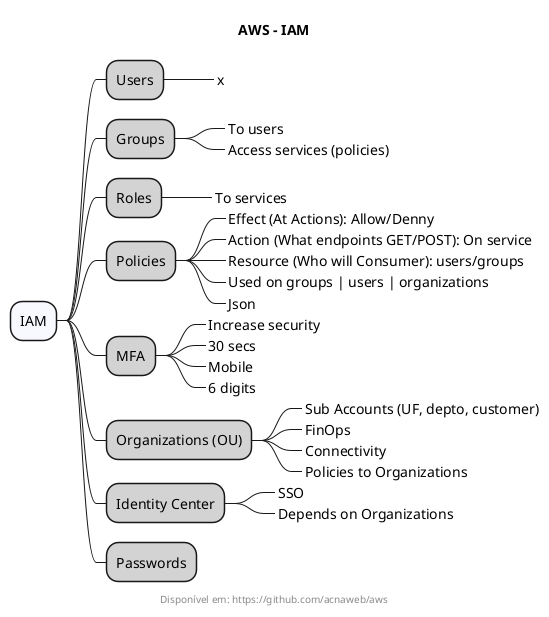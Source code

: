 @startmindmap

title "AWS - IAM"
footer Disponível em: https://github.com/acnaweb/aws

*[#F8F8FF] IAM

**[#LightGray] Users
***_ x

**[#LightGray] Groups
***_ To users
***_ Access services (policies)

**[#LightGray] Roles
***_ To services

**[#LightGray] Policies
***_ Effect (At Actions): Allow/Denny
***_ Action (What endpoints GET/POST): On service
***_ Resource (Who will Consumer): users/groups
***_ Used on groups | users | organizations
***_ Json

**[#LightGray] MFA
***_ Increase security
***_ 30 secs
***_ Mobile
***_ 6 digits

**[#LightGray] Organizations (OU)
***_ Sub Accounts (UF, depto, customer)
***_ FinOps
***_ Connectivity
***_ Policies to Organizations


**[#LightGray] Identity Center
***_ SSO 
***_ Depends on Organizations

**[#LightGray] Passwords



@endmindmap